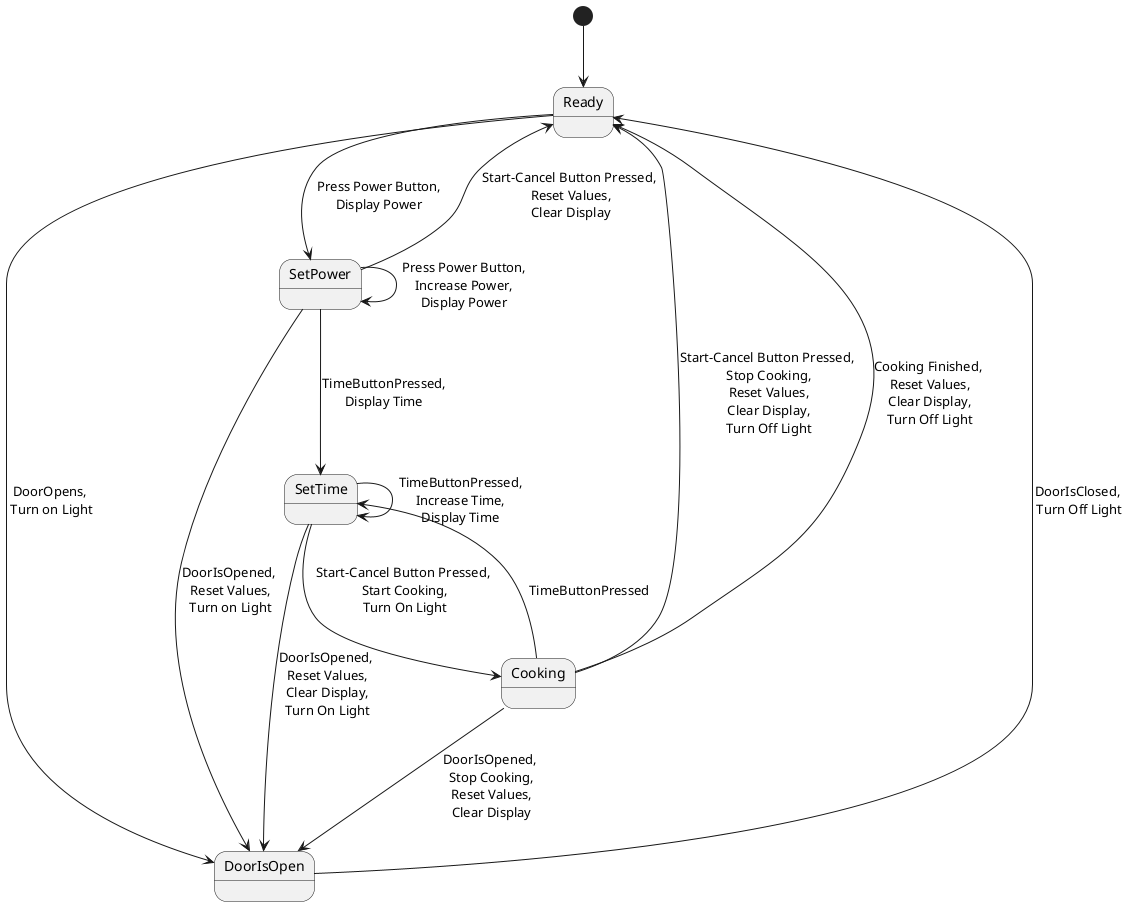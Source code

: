 @startuml StateMachine
    
[*] --> Ready


Ready -d-> SetPower : Press Power Button,\nDisplay Power


Cooking -u-> Ready : Start-Cancel Button Pressed,\n Stop Cooking,\n Reset Values,\n Clear Display,\n Turn Off Light
Cooking -u-> Ready : Cooking Finished,\n Reset Values,\n Clear Display,\n Turn Off Light
Cooking --> SetTime : TimeButtonPressed

DoorIsOpen -r-> Ready : DoorIsClosed,\n Turn Off Light

SetPower --> Ready : Start-Cancel Button Pressed,\n Reset Values,\n Clear Display
SetPower -r-> DoorIsOpen : DoorIsOpened,\n Reset Values,\n Turn on Light
SetPower -d-> SetTime : TimeButtonPressed,\nDisplay Time
SetPower -r-> SetPower : Press Power Button,\nIncrease Power,\nDisplay Power

SetTime --> SetTime : TimeButtonPressed,\nIncrease Time,\nDisplay Time
SetTime -d-> Cooking : Start-Cancel Button Pressed,\n Start Cooking,\n Turn On Light
SetTime -r-> DoorIsOpen : DoorIsOpened,\n Reset Values,\n Clear Display,\n Turn On Light

Cooking --> DoorIsOpen : DoorIsOpened,\n Stop Cooking,\n Reset Values,\n Clear Display
Ready -d-> DoorIsOpen : DoorOpens,\n Turn on Light

@enduml StateMachine